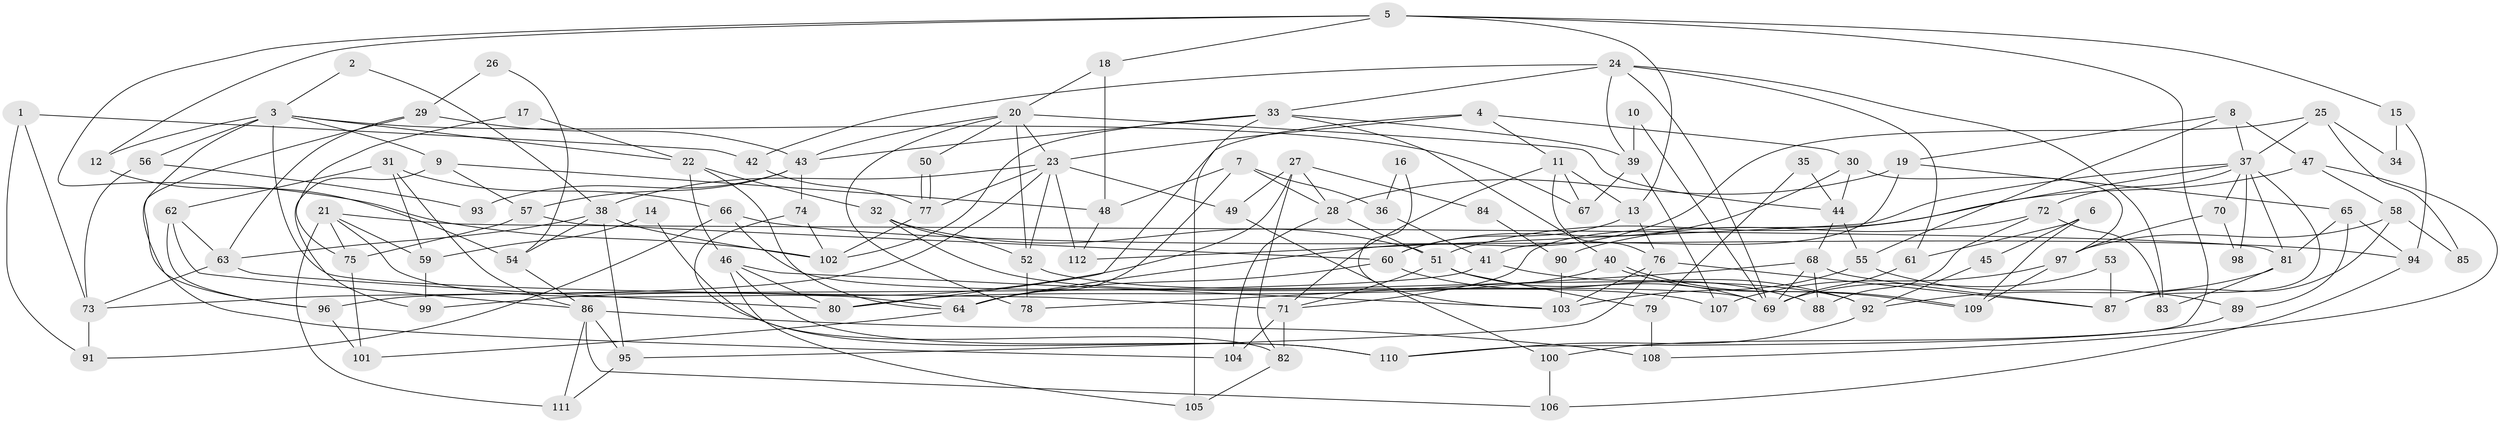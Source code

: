 // Generated by graph-tools (version 1.1) at 2025/02/03/09/25 03:02:14]
// undirected, 112 vertices, 224 edges
graph export_dot {
graph [start="1"]
  node [color=gray90,style=filled];
  1;
  2;
  3;
  4;
  5;
  6;
  7;
  8;
  9;
  10;
  11;
  12;
  13;
  14;
  15;
  16;
  17;
  18;
  19;
  20;
  21;
  22;
  23;
  24;
  25;
  26;
  27;
  28;
  29;
  30;
  31;
  32;
  33;
  34;
  35;
  36;
  37;
  38;
  39;
  40;
  41;
  42;
  43;
  44;
  45;
  46;
  47;
  48;
  49;
  50;
  51;
  52;
  53;
  54;
  55;
  56;
  57;
  58;
  59;
  60;
  61;
  62;
  63;
  64;
  65;
  66;
  67;
  68;
  69;
  70;
  71;
  72;
  73;
  74;
  75;
  76;
  77;
  78;
  79;
  80;
  81;
  82;
  83;
  84;
  85;
  86;
  87;
  88;
  89;
  90;
  91;
  92;
  93;
  94;
  95;
  96;
  97;
  98;
  99;
  100;
  101;
  102;
  103;
  104;
  105;
  106;
  107;
  108;
  109;
  110;
  111;
  112;
  1 -- 42;
  1 -- 73;
  1 -- 91;
  2 -- 38;
  2 -- 3;
  3 -- 12;
  3 -- 9;
  3 -- 22;
  3 -- 56;
  3 -- 67;
  3 -- 71;
  3 -- 96;
  4 -- 23;
  4 -- 11;
  4 -- 30;
  4 -- 80;
  5 -- 102;
  5 -- 13;
  5 -- 12;
  5 -- 15;
  5 -- 18;
  5 -- 110;
  6 -- 61;
  6 -- 109;
  6 -- 45;
  7 -- 64;
  7 -- 28;
  7 -- 36;
  7 -- 48;
  8 -- 37;
  8 -- 19;
  8 -- 47;
  8 -- 55;
  9 -- 99;
  9 -- 48;
  9 -- 57;
  10 -- 39;
  10 -- 69;
  11 -- 67;
  11 -- 71;
  11 -- 13;
  11 -- 76;
  12 -- 54;
  13 -- 60;
  13 -- 76;
  14 -- 59;
  14 -- 110;
  15 -- 94;
  15 -- 34;
  16 -- 36;
  16 -- 103;
  17 -- 22;
  17 -- 75;
  18 -- 20;
  18 -- 48;
  19 -- 41;
  19 -- 28;
  19 -- 65;
  20 -- 43;
  20 -- 52;
  20 -- 23;
  20 -- 44;
  20 -- 50;
  20 -- 78;
  21 -- 64;
  21 -- 111;
  21 -- 59;
  21 -- 75;
  21 -- 81;
  22 -- 32;
  22 -- 46;
  22 -- 64;
  23 -- 38;
  23 -- 49;
  23 -- 52;
  23 -- 73;
  23 -- 77;
  23 -- 112;
  24 -- 39;
  24 -- 83;
  24 -- 33;
  24 -- 42;
  24 -- 61;
  24 -- 69;
  25 -- 37;
  25 -- 64;
  25 -- 34;
  25 -- 85;
  26 -- 29;
  26 -- 54;
  27 -- 49;
  27 -- 28;
  27 -- 82;
  27 -- 84;
  27 -- 99;
  28 -- 51;
  28 -- 104;
  29 -- 63;
  29 -- 43;
  29 -- 104;
  30 -- 44;
  30 -- 60;
  30 -- 97;
  31 -- 86;
  31 -- 62;
  31 -- 59;
  31 -- 66;
  32 -- 52;
  32 -- 51;
  32 -- 107;
  33 -- 105;
  33 -- 39;
  33 -- 40;
  33 -- 43;
  33 -- 102;
  35 -- 79;
  35 -- 44;
  36 -- 41;
  37 -- 87;
  37 -- 112;
  37 -- 70;
  37 -- 71;
  37 -- 72;
  37 -- 81;
  37 -- 98;
  38 -- 102;
  38 -- 63;
  38 -- 54;
  38 -- 95;
  39 -- 107;
  39 -- 67;
  40 -- 109;
  40 -- 109;
  40 -- 80;
  41 -- 96;
  41 -- 92;
  42 -- 77;
  43 -- 74;
  43 -- 57;
  43 -- 93;
  44 -- 55;
  44 -- 68;
  45 -- 92;
  46 -- 80;
  46 -- 103;
  46 -- 105;
  46 -- 110;
  47 -- 51;
  47 -- 58;
  47 -- 108;
  48 -- 112;
  49 -- 100;
  50 -- 77;
  50 -- 77;
  51 -- 71;
  51 -- 69;
  51 -- 79;
  52 -- 92;
  52 -- 78;
  53 -- 69;
  53 -- 87;
  54 -- 86;
  55 -- 103;
  55 -- 89;
  56 -- 73;
  56 -- 93;
  57 -- 60;
  57 -- 75;
  58 -- 87;
  58 -- 85;
  58 -- 97;
  59 -- 99;
  60 -- 64;
  60 -- 88;
  61 -- 69;
  62 -- 96;
  62 -- 63;
  62 -- 86;
  63 -- 73;
  63 -- 80;
  64 -- 101;
  65 -- 81;
  65 -- 89;
  65 -- 94;
  66 -- 69;
  66 -- 91;
  66 -- 94;
  68 -- 78;
  68 -- 69;
  68 -- 87;
  68 -- 88;
  70 -- 97;
  70 -- 98;
  71 -- 82;
  71 -- 104;
  72 -- 88;
  72 -- 83;
  72 -- 90;
  73 -- 91;
  74 -- 82;
  74 -- 102;
  75 -- 101;
  76 -- 87;
  76 -- 95;
  76 -- 103;
  77 -- 102;
  79 -- 108;
  81 -- 83;
  81 -- 92;
  82 -- 105;
  84 -- 90;
  86 -- 95;
  86 -- 106;
  86 -- 108;
  86 -- 111;
  89 -- 100;
  90 -- 103;
  92 -- 110;
  94 -- 106;
  95 -- 111;
  96 -- 101;
  97 -- 107;
  97 -- 109;
  100 -- 106;
}
